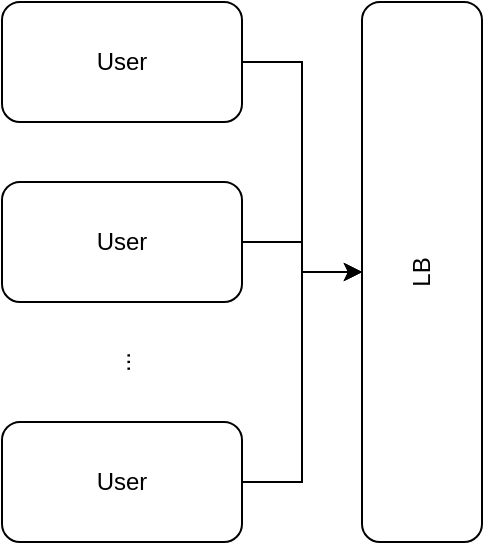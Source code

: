 <mxfile version="14.8.5" type="github">
  <diagram id="FJT3EdVLjgwq2iVrfuaf" name="Page-1">
    <mxGraphModel dx="868" dy="450" grid="1" gridSize="10" guides="1" tooltips="1" connect="1" arrows="1" fold="1" page="1" pageScale="1" pageWidth="850" pageHeight="1100" math="0" shadow="0">
      <root>
        <mxCell id="0" />
        <mxCell id="1" parent="0" />
        <mxCell id="MxKaTCPz04sXQIFcnDnJ-2" value="" style="edgeStyle=orthogonalEdgeStyle;rounded=0;orthogonalLoop=1;jettySize=auto;html=1;" edge="1" parent="1" source="MxKaTCPz04sXQIFcnDnJ-3" target="MxKaTCPz04sXQIFcnDnJ-9">
          <mxGeometry relative="1" as="geometry" />
        </mxCell>
        <mxCell id="MxKaTCPz04sXQIFcnDnJ-3" value="User" style="rounded=1;whiteSpace=wrap;html=1;" vertex="1" parent="1">
          <mxGeometry x="80" y="120" width="120" height="60" as="geometry" />
        </mxCell>
        <mxCell id="MxKaTCPz04sXQIFcnDnJ-4" style="edgeStyle=orthogonalEdgeStyle;rounded=0;orthogonalLoop=1;jettySize=auto;html=1;entryX=0.5;entryY=0;entryDx=0;entryDy=0;" edge="1" parent="1" source="MxKaTCPz04sXQIFcnDnJ-5" target="MxKaTCPz04sXQIFcnDnJ-9">
          <mxGeometry relative="1" as="geometry" />
        </mxCell>
        <mxCell id="MxKaTCPz04sXQIFcnDnJ-5" value="User" style="rounded=1;whiteSpace=wrap;html=1;" vertex="1" parent="1">
          <mxGeometry x="80" y="210" width="120" height="60" as="geometry" />
        </mxCell>
        <mxCell id="MxKaTCPz04sXQIFcnDnJ-6" style="edgeStyle=orthogonalEdgeStyle;rounded=0;orthogonalLoop=1;jettySize=auto;html=1;entryX=0.5;entryY=0;entryDx=0;entryDy=0;" edge="1" parent="1" source="MxKaTCPz04sXQIFcnDnJ-7" target="MxKaTCPz04sXQIFcnDnJ-9">
          <mxGeometry relative="1" as="geometry" />
        </mxCell>
        <mxCell id="MxKaTCPz04sXQIFcnDnJ-7" value="User" style="rounded=1;whiteSpace=wrap;html=1;" vertex="1" parent="1">
          <mxGeometry x="80" y="330" width="120" height="60" as="geometry" />
        </mxCell>
        <mxCell id="MxKaTCPz04sXQIFcnDnJ-8" value="..." style="text;html=1;strokeColor=none;fillColor=none;align=center;verticalAlign=middle;whiteSpace=wrap;rounded=0;rotation=-90;" vertex="1" parent="1">
          <mxGeometry x="120" y="290" width="40" height="20" as="geometry" />
        </mxCell>
        <mxCell id="MxKaTCPz04sXQIFcnDnJ-9" value="LB" style="rounded=1;whiteSpace=wrap;html=1;rotation=-90;" vertex="1" parent="1">
          <mxGeometry x="155" y="225" width="270" height="60" as="geometry" />
        </mxCell>
      </root>
    </mxGraphModel>
  </diagram>
</mxfile>
